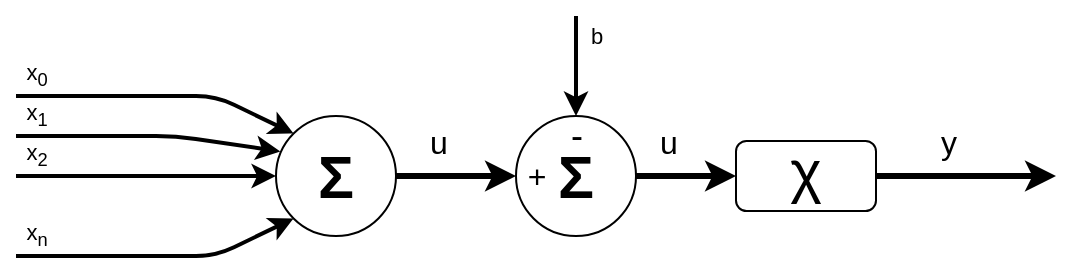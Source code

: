 <mxfile version="13.9.8" type="device"><diagram id="dDZmsAjCzv47igGJWWb1" name="Strona-1"><mxGraphModel dx="675" dy="398" grid="1" gridSize="10" guides="1" tooltips="1" connect="1" arrows="1" fold="1" page="1" pageScale="1" pageWidth="827" pageHeight="1169" math="0" shadow="0"><root><mxCell id="0"/><mxCell id="1" parent="0"/><mxCell id="xafHCZ5TvFmtQ-uqJg8V-1" value="&lt;b&gt;&lt;font style=&quot;font-size: 30px&quot;&gt;Σ&lt;/font&gt;&lt;/b&gt;" style="ellipse;whiteSpace=wrap;html=1;aspect=fixed;" vertex="1" parent="1"><mxGeometry x="250" y="90" width="60" height="60" as="geometry"/></mxCell><mxCell id="xafHCZ5TvFmtQ-uqJg8V-2" value="x&lt;sub&gt;0&lt;/sub&gt;" style="curved=0;endArrow=classic;html=1;entryX=0;entryY=0;entryDx=0;entryDy=0;strokeWidth=2;" edge="1" parent="1" target="xafHCZ5TvFmtQ-uqJg8V-1"><mxGeometry x="-0.86" y="10" width="50" height="50" relative="1" as="geometry"><mxPoint x="120" y="80" as="sourcePoint"/><mxPoint x="230" y="30" as="targetPoint"/><Array as="points"><mxPoint x="180" y="80"/><mxPoint x="220" y="80"/></Array><mxPoint as="offset"/></mxGeometry></mxCell><mxCell id="xafHCZ5TvFmtQ-uqJg8V-3" value="x&lt;sub&gt;1&lt;/sub&gt;" style="curved=0;endArrow=classic;html=1;entryX=0.036;entryY=0.295;entryDx=0;entryDy=0;strokeWidth=2;entryPerimeter=0;" edge="1" parent="1" target="xafHCZ5TvFmtQ-uqJg8V-1"><mxGeometry x="-0.849" y="10" width="50" height="50" relative="1" as="geometry"><mxPoint x="120" y="100" as="sourcePoint"/><mxPoint x="238.787" y="118.787" as="targetPoint"/><Array as="points"><mxPoint x="160" y="100"/><mxPoint x="200" y="100"/></Array><mxPoint as="offset"/></mxGeometry></mxCell><mxCell id="xafHCZ5TvFmtQ-uqJg8V-4" value="x&lt;sub&gt;2&lt;/sub&gt;" style="endArrow=classic;html=1;strokeWidth=2;entryX=0;entryY=0.5;entryDx=0;entryDy=0;" edge="1" parent="1" target="xafHCZ5TvFmtQ-uqJg8V-1"><mxGeometry x="-0.846" y="10" width="50" height="50" relative="1" as="geometry"><mxPoint x="120" y="120" as="sourcePoint"/><mxPoint x="210" y="140" as="targetPoint"/><mxPoint as="offset"/></mxGeometry></mxCell><mxCell id="xafHCZ5TvFmtQ-uqJg8V-6" value="x&lt;sub&gt;n&lt;/sub&gt;" style="curved=0;endArrow=classic;html=1;entryX=0;entryY=1;entryDx=0;entryDy=0;strokeWidth=2;" edge="1" parent="1" target="xafHCZ5TvFmtQ-uqJg8V-1"><mxGeometry x="-0.86" y="10" width="50" height="50" relative="1" as="geometry"><mxPoint x="120" y="160" as="sourcePoint"/><mxPoint x="258.787" y="178.787" as="targetPoint"/><Array as="points"><mxPoint x="180" y="160"/><mxPoint x="220" y="160"/></Array><mxPoint as="offset"/></mxGeometry></mxCell><mxCell id="xafHCZ5TvFmtQ-uqJg8V-7" value="" style="endArrow=classic;html=1;strokeWidth=3;exitX=1;exitY=0.5;exitDx=0;exitDy=0;" edge="1" parent="1" source="xafHCZ5TvFmtQ-uqJg8V-1"><mxGeometry width="50" height="50" relative="1" as="geometry"><mxPoint x="380" y="140" as="sourcePoint"/><mxPoint x="370" y="120" as="targetPoint"/></mxGeometry></mxCell><mxCell id="xafHCZ5TvFmtQ-uqJg8V-20" value="u" style="edgeLabel;html=1;align=center;verticalAlign=middle;resizable=0;points=[];fontSize=16;" vertex="1" connectable="0" parent="xafHCZ5TvFmtQ-uqJg8V-7"><mxGeometry x="-0.468" relative="1" as="geometry"><mxPoint x="4.29" y="-17.5" as="offset"/></mxGeometry></mxCell><mxCell id="xafHCZ5TvFmtQ-uqJg8V-9" value="&lt;b&gt;&lt;font style=&quot;font-size: 30px&quot;&gt;Σ&lt;/font&gt;&lt;/b&gt;" style="ellipse;whiteSpace=wrap;html=1;aspect=fixed;" vertex="1" parent="1"><mxGeometry x="370" y="90" width="60" height="60" as="geometry"/></mxCell><mxCell id="xafHCZ5TvFmtQ-uqJg8V-11" value="b" style="endArrow=classic;html=1;strokeWidth=2;entryX=0.5;entryY=0;entryDx=0;entryDy=0;" edge="1" parent="1" target="xafHCZ5TvFmtQ-uqJg8V-9"><mxGeometry x="-0.6" y="10" width="50" height="50" relative="1" as="geometry"><mxPoint x="400" y="40" as="sourcePoint"/><mxPoint x="420" y="20" as="targetPoint"/><Array as="points"><mxPoint x="400" y="70"/></Array><mxPoint as="offset"/></mxGeometry></mxCell><mxCell id="xafHCZ5TvFmtQ-uqJg8V-12" value="&lt;font style=&quot;font-size: 30px&quot;&gt;χ&lt;/font&gt;" style="rounded=1;whiteSpace=wrap;html=1;verticalAlign=bottom;" vertex="1" parent="1"><mxGeometry x="480" y="102.5" width="70" height="35" as="geometry"/></mxCell><mxCell id="xafHCZ5TvFmtQ-uqJg8V-13" value="" style="endArrow=classic;html=1;strokeWidth=3;exitX=1;exitY=0.5;exitDx=0;exitDy=0;entryX=0;entryY=0.5;entryDx=0;entryDy=0;" edge="1" parent="1" source="xafHCZ5TvFmtQ-uqJg8V-9" target="xafHCZ5TvFmtQ-uqJg8V-12"><mxGeometry width="50" height="50" relative="1" as="geometry"><mxPoint x="450" y="210" as="sourcePoint"/><mxPoint x="500" y="160" as="targetPoint"/></mxGeometry></mxCell><mxCell id="xafHCZ5TvFmtQ-uqJg8V-21" value="u" style="edgeLabel;html=1;align=center;verticalAlign=middle;resizable=0;points=[];fontSize=16;" vertex="1" connectable="0" parent="xafHCZ5TvFmtQ-uqJg8V-13"><mxGeometry x="-0.362" y="3" relative="1" as="geometry"><mxPoint y="-14.5" as="offset"/></mxGeometry></mxCell><mxCell id="xafHCZ5TvFmtQ-uqJg8V-14" value="" style="endArrow=classic;html=1;strokeWidth=3;exitX=1;exitY=0.5;exitDx=0;exitDy=0;" edge="1" parent="1" source="xafHCZ5TvFmtQ-uqJg8V-12"><mxGeometry width="50" height="50" relative="1" as="geometry"><mxPoint x="580" y="150" as="sourcePoint"/><mxPoint x="640" y="120" as="targetPoint"/></mxGeometry></mxCell><mxCell id="xafHCZ5TvFmtQ-uqJg8V-22" value="y" style="edgeLabel;html=1;align=center;verticalAlign=middle;resizable=0;points=[];fontSize=16;" vertex="1" connectable="0" parent="xafHCZ5TvFmtQ-uqJg8V-14"><mxGeometry x="-0.201" relative="1" as="geometry"><mxPoint y="-17.5" as="offset"/></mxGeometry></mxCell><mxCell id="xafHCZ5TvFmtQ-uqJg8V-18" value="+" style="text;html=1;align=center;verticalAlign=middle;resizable=0;points=[];autosize=1;fontSize=16;" vertex="1" parent="1"><mxGeometry x="370" y="110" width="20" height="20" as="geometry"/></mxCell><mxCell id="xafHCZ5TvFmtQ-uqJg8V-19" value="&lt;font style=&quot;font-size: 18px&quot;&gt;-&lt;/font&gt;" style="text;html=1;align=center;verticalAlign=middle;resizable=0;points=[];autosize=1;" vertex="1" parent="1"><mxGeometry x="390" y="90" width="20" height="20" as="geometry"/></mxCell></root></mxGraphModel></diagram></mxfile>